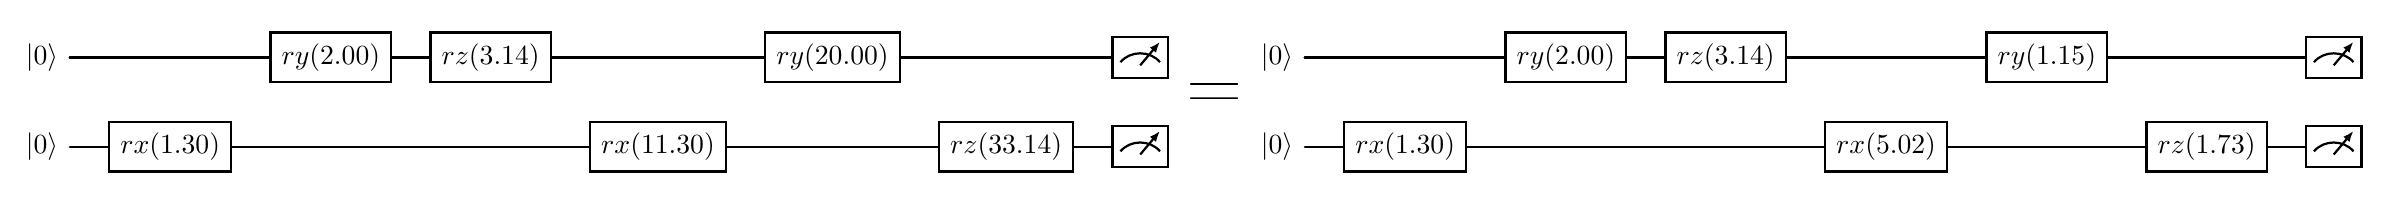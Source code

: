 \documentclass[border=6pt]{standalone}
\usepackage[utf8]{inputenc}
\usepackage[T1]{fontenc}
\usepackage{tikz}
\usetikzlibrary{quantikz2}
\begin{document}\begin{quantikz}
	\lstick{\ket{0}}	&	\qw	&	\gate{ry(2.00)}	&	\gate{rz(3.14)}	&	\qw	&	\gate{ry(20.00)}	&	\qw	&	\meter{}\\
	\lstick{\ket{0}}	&	\gate{rx(1.30)}	&	\qw	&	\qw	&	\gate{rx(11.30)}	&	\qw	&	\gate{rz(33.14)}	&	\meter{}
\end{quantikz}
{\Huge{\textbf{=}}}
\begin{quantikz}
	\lstick{\ket{0}}	&	\qw	&	\gate{ry(2.00)}	&	\gate{rz(3.14)}	&	\qw	&	\gate{ry(1.15)}	&	\qw	&	\meter{}\\
	\lstick{\ket{0}}	&	\gate{rx(1.30)}	&	\qw	&	\qw	&	\gate{rx(5.02)}	&	\qw	&	\gate{rz(1.73)}	&	\meter{}
\end{quantikz}
\end{document}
